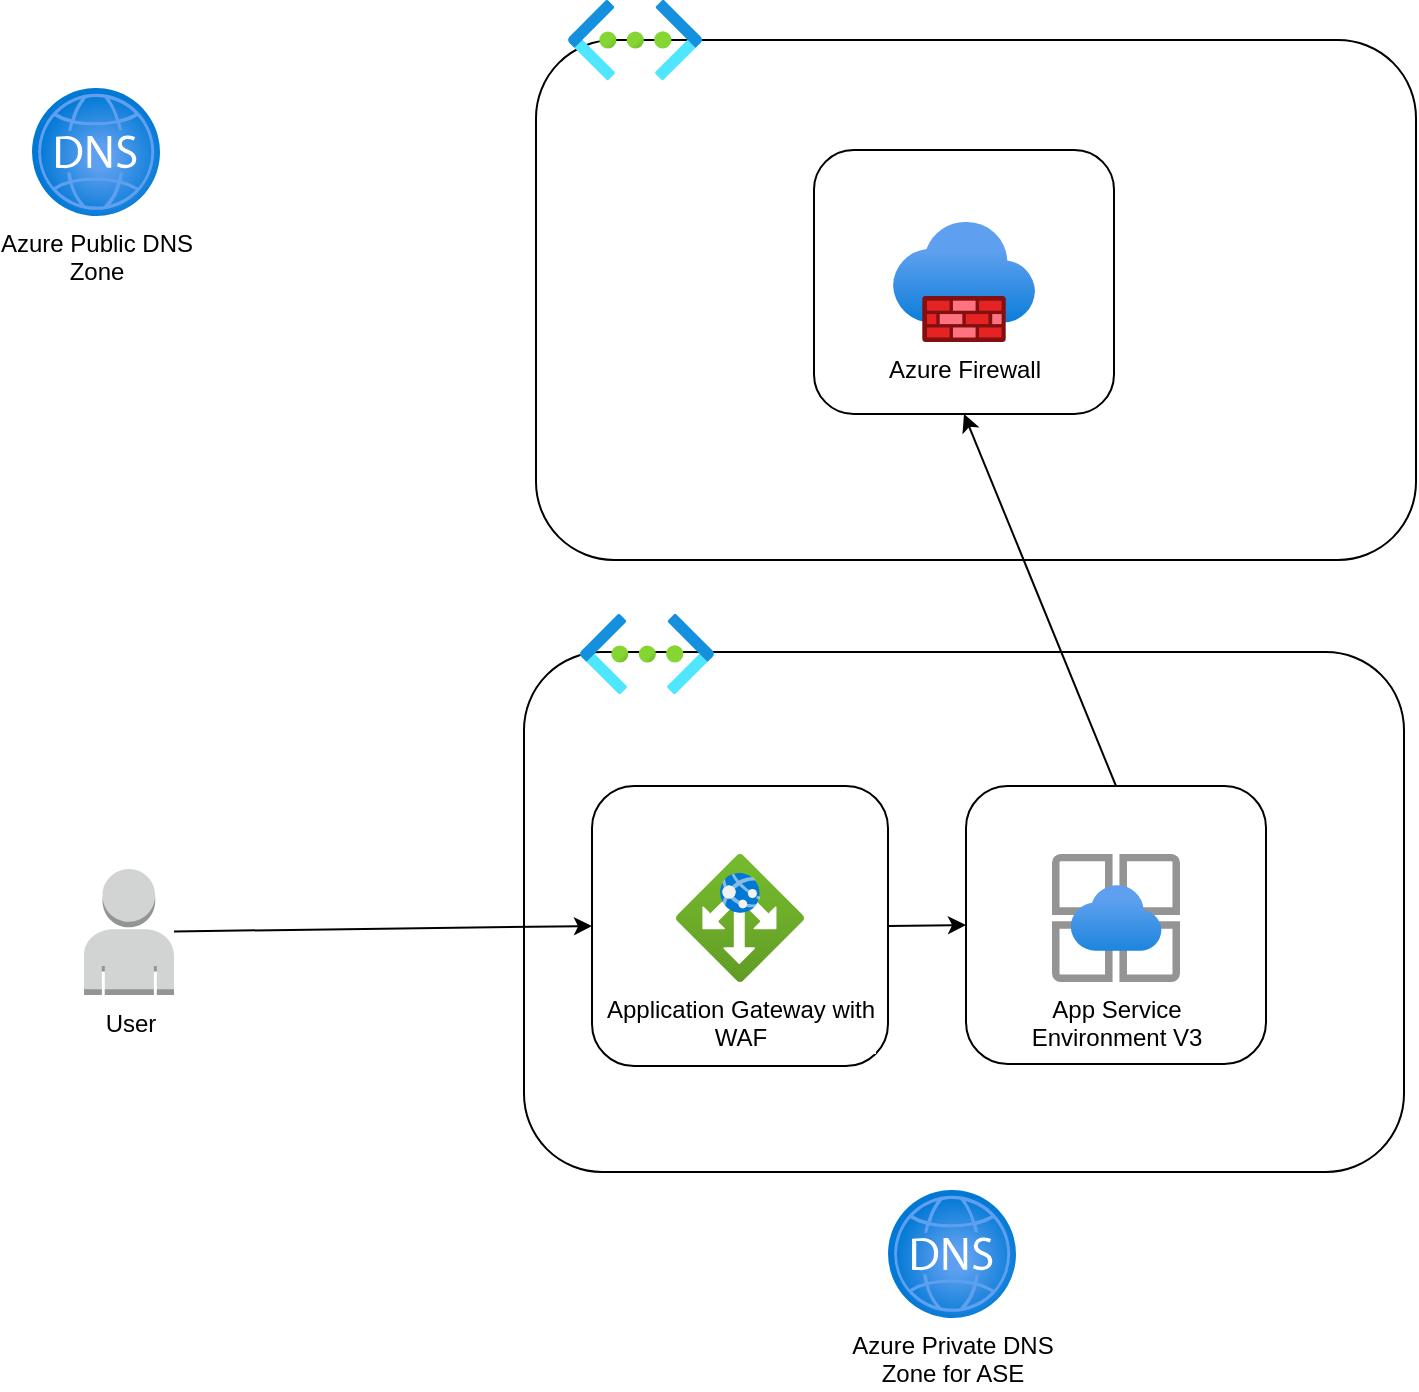 <mxfile>
    <diagram id="5NqFW7M_PTOesCqyDeyE" name="Page-1">
        <mxGraphModel dx="1500" dy="782" grid="0" gridSize="10" guides="1" tooltips="1" connect="1" arrows="1" fold="1" page="0" pageScale="1" pageWidth="850" pageHeight="1100" math="0" shadow="0">
            <root>
                <mxCell id="0"/>
                <mxCell id="1" parent="0"/>
                <mxCell id="9" value="" style="rounded=1;whiteSpace=wrap;html=1;fillColor=none;" vertex="1" parent="1">
                    <mxGeometry x="178" y="330" width="440" height="260" as="geometry"/>
                </mxCell>
                <mxCell id="21" style="edgeStyle=none;html=1;exitX=1;exitY=0.5;exitDx=0;exitDy=0;entryX=0;entryY=0.5;entryDx=0;entryDy=0;" edge="1" parent="1" source="12" target="11">
                    <mxGeometry relative="1" as="geometry"/>
                </mxCell>
                <mxCell id="12" value="" style="rounded=1;whiteSpace=wrap;html=1;fillColor=none;" vertex="1" parent="1">
                    <mxGeometry x="212" y="397" width="148" height="140" as="geometry"/>
                </mxCell>
                <mxCell id="22" style="edgeStyle=none;html=1;exitX=0.5;exitY=0;exitDx=0;exitDy=0;entryX=0.5;entryY=1;entryDx=0;entryDy=0;" edge="1" parent="1" source="11" target="16">
                    <mxGeometry relative="1" as="geometry"/>
                </mxCell>
                <mxCell id="11" value="" style="rounded=1;whiteSpace=wrap;html=1;fillColor=none;" vertex="1" parent="1">
                    <mxGeometry x="399" y="397" width="150" height="139" as="geometry"/>
                </mxCell>
                <mxCell id="5" value="Application Gateway with&lt;br&gt;WAF" style="aspect=fixed;html=1;points=[];align=center;image;fontSize=12;image=img/lib/azure2/networking/Application_Gateways.svg;" vertex="1" parent="1">
                    <mxGeometry x="254" y="431" width="64" height="64" as="geometry"/>
                </mxCell>
                <mxCell id="8" value="" style="aspect=fixed;html=1;points=[];align=center;image;fontSize=12;image=img/lib/azure2/networking/Virtual_Networks.svg;" vertex="1" parent="1">
                    <mxGeometry x="206" y="311" width="67" height="40" as="geometry"/>
                </mxCell>
                <mxCell id="2" value="App Service&lt;br&gt;Environment V3" style="aspect=fixed;html=1;points=[];align=center;image;fontSize=12;image=img/lib/azure2/app_services/App_Service_Environments.svg;" vertex="1" parent="1">
                    <mxGeometry x="442" y="431" width="64" height="64" as="geometry"/>
                </mxCell>
                <mxCell id="15" value="" style="rounded=1;whiteSpace=wrap;html=1;fillColor=none;" vertex="1" parent="1">
                    <mxGeometry x="184" y="24" width="440" height="260" as="geometry"/>
                </mxCell>
                <mxCell id="16" value="" style="rounded=1;whiteSpace=wrap;html=1;fillColor=none;" vertex="1" parent="1">
                    <mxGeometry x="323" y="79" width="150" height="132" as="geometry"/>
                </mxCell>
                <mxCell id="6" value="Azure Firewall" style="aspect=fixed;html=1;points=[];align=center;image;fontSize=12;image=img/lib/azure2/networking/Firewalls.svg;" vertex="1" parent="1">
                    <mxGeometry x="362.5" y="115" width="71" height="60" as="geometry"/>
                </mxCell>
                <mxCell id="17" value="Azure Private DNS&lt;br&gt;Zone for ASE" style="aspect=fixed;html=1;points=[];align=center;image;fontSize=12;image=img/lib/azure2/networking/DNS_Zones.svg;fillColor=#E8E8E8;" vertex="1" parent="1">
                    <mxGeometry x="360" y="599" width="64" height="64" as="geometry"/>
                </mxCell>
                <mxCell id="18" value="Azure Public DNS&lt;br&gt;Zone" style="aspect=fixed;html=1;points=[];align=center;image;fontSize=12;image=img/lib/azure2/networking/DNS_Zones.svg;fillColor=#E8E8E8;" vertex="1" parent="1">
                    <mxGeometry x="-68" y="48" width="64" height="64" as="geometry"/>
                </mxCell>
                <mxCell id="20" style="edgeStyle=none;html=1;entryX=0;entryY=0.5;entryDx=0;entryDy=0;" edge="1" parent="1" source="19" target="12">
                    <mxGeometry relative="1" as="geometry"/>
                </mxCell>
                <mxCell id="19" value="User" style="outlineConnect=0;dashed=0;verticalLabelPosition=bottom;verticalAlign=top;align=center;html=1;shape=mxgraph.aws3.user;fillColor=#D2D3D3;gradientColor=none;" vertex="1" parent="1">
                    <mxGeometry x="-42" y="438.5" width="45" height="63" as="geometry"/>
                </mxCell>
                <mxCell id="23" value="" style="aspect=fixed;html=1;points=[];align=center;image;fontSize=12;image=img/lib/azure2/networking/Virtual_Networks.svg;" vertex="1" parent="1">
                    <mxGeometry x="200" y="4" width="67" height="40" as="geometry"/>
                </mxCell>
            </root>
        </mxGraphModel>
    </diagram>
</mxfile>